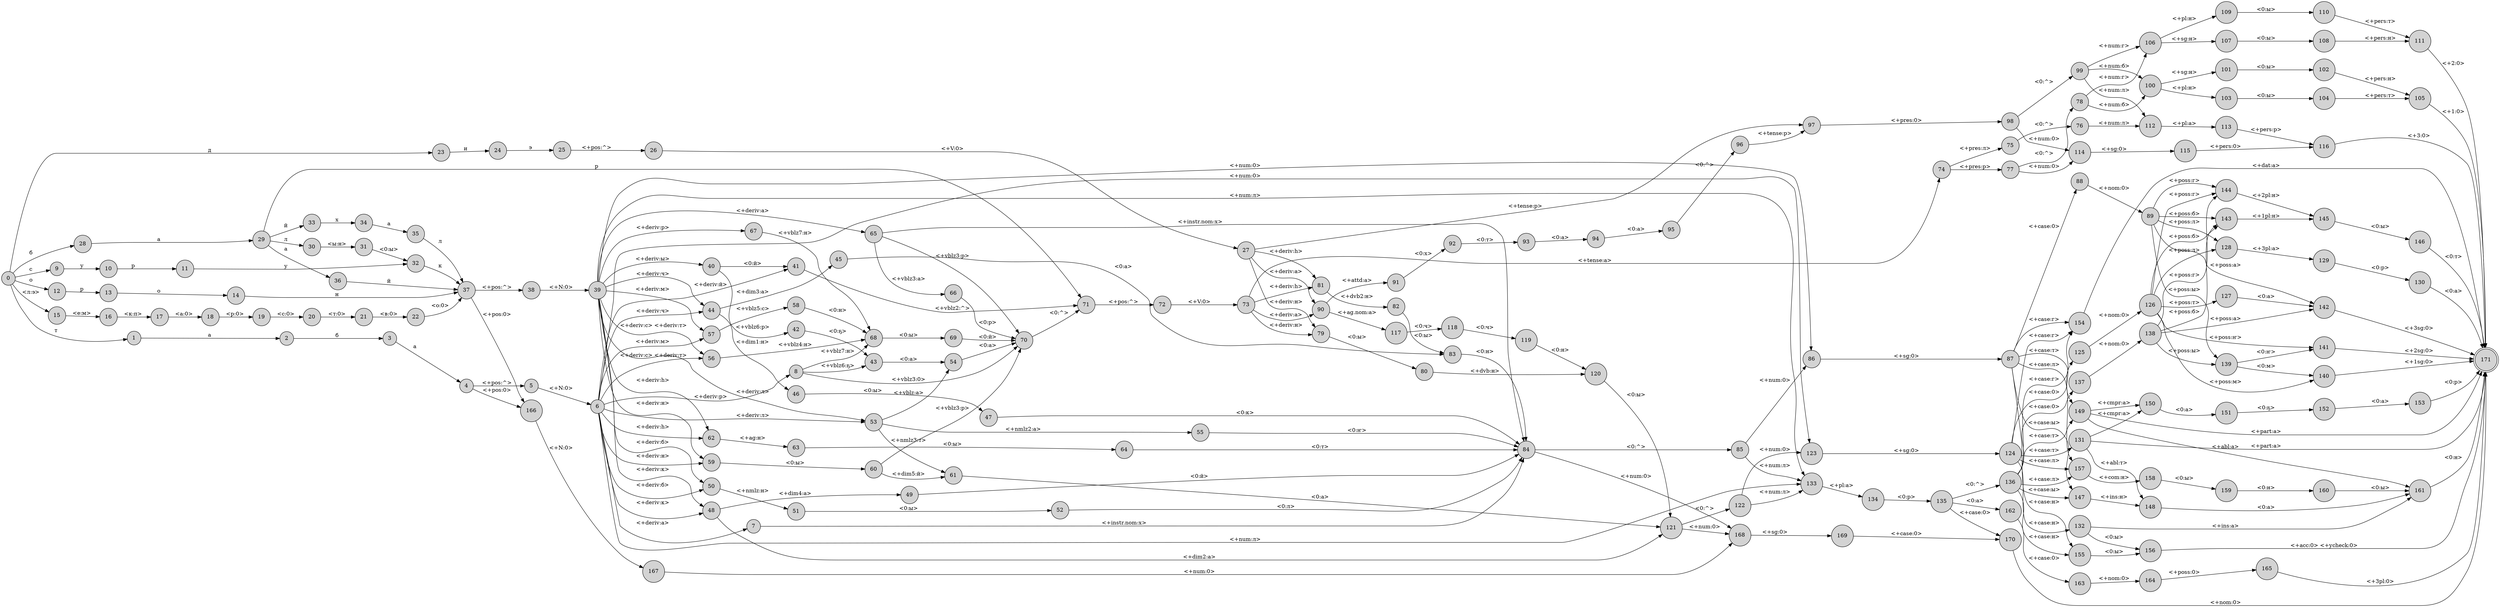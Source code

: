 digraph A {
rankdir = LR;
node [shape=circle,style=filled] 0
node [shape=circle,style=filled] 1
node [shape=circle,style=filled] 2
node [shape=circle,style=filled] 3
node [shape=circle,style=filled] 4
node [shape=circle,style=filled] 5
node [shape=circle,style=filled] 6
node [shape=circle,style=filled] 7
node [shape=circle,style=filled] 8
node [shape=circle,style=filled] 9
node [shape=circle,style=filled] 10
node [shape=circle,style=filled] 11
node [shape=circle,style=filled] 12
node [shape=circle,style=filled] 13
node [shape=circle,style=filled] 14
node [shape=circle,style=filled] 15
node [shape=circle,style=filled] 16
node [shape=circle,style=filled] 17
node [shape=circle,style=filled] 18
node [shape=circle,style=filled] 19
node [shape=circle,style=filled] 20
node [shape=circle,style=filled] 21
node [shape=circle,style=filled] 22
node [shape=circle,style=filled] 23
node [shape=circle,style=filled] 24
node [shape=circle,style=filled] 25
node [shape=circle,style=filled] 26
node [shape=circle,style=filled] 27
node [shape=circle,style=filled] 28
node [shape=circle,style=filled] 29
node [shape=circle,style=filled] 30
node [shape=circle,style=filled] 31
node [shape=circle,style=filled] 32
node [shape=circle,style=filled] 33
node [shape=circle,style=filled] 34
node [shape=circle,style=filled] 35
node [shape=circle,style=filled] 36
node [shape=circle,style=filled] 37
node [shape=circle,style=filled] 38
node [shape=circle,style=filled] 39
node [shape=circle,style=filled] 40
node [shape=circle,style=filled] 41
node [shape=circle,style=filled] 42
node [shape=circle,style=filled] 43
node [shape=circle,style=filled] 44
node [shape=circle,style=filled] 45
node [shape=circle,style=filled] 46
node [shape=circle,style=filled] 47
node [shape=circle,style=filled] 48
node [shape=circle,style=filled] 49
node [shape=circle,style=filled] 50
node [shape=circle,style=filled] 51
node [shape=circle,style=filled] 52
node [shape=circle,style=filled] 53
node [shape=circle,style=filled] 54
node [shape=circle,style=filled] 55
node [shape=circle,style=filled] 56
node [shape=circle,style=filled] 57
node [shape=circle,style=filled] 58
node [shape=circle,style=filled] 59
node [shape=circle,style=filled] 60
node [shape=circle,style=filled] 61
node [shape=circle,style=filled] 62
node [shape=circle,style=filled] 63
node [shape=circle,style=filled] 64
node [shape=circle,style=filled] 65
node [shape=circle,style=filled] 66
node [shape=circle,style=filled] 67
node [shape=circle,style=filled] 68
node [shape=circle,style=filled] 69
node [shape=circle,style=filled] 70
node [shape=circle,style=filled] 71
node [shape=circle,style=filled] 72
node [shape=circle,style=filled] 73
node [shape=circle,style=filled] 74
node [shape=circle,style=filled] 75
node [shape=circle,style=filled] 76
node [shape=circle,style=filled] 77
node [shape=circle,style=filled] 78
node [shape=circle,style=filled] 79
node [shape=circle,style=filled] 80
node [shape=circle,style=filled] 81
node [shape=circle,style=filled] 82
node [shape=circle,style=filled] 83
node [shape=circle,style=filled] 84
node [shape=circle,style=filled] 85
node [shape=circle,style=filled] 86
node [shape=circle,style=filled] 87
node [shape=circle,style=filled] 88
node [shape=circle,style=filled] 89
node [shape=circle,style=filled] 90
node [shape=circle,style=filled] 91
node [shape=circle,style=filled] 92
node [shape=circle,style=filled] 93
node [shape=circle,style=filled] 94
node [shape=circle,style=filled] 95
node [shape=circle,style=filled] 96
node [shape=circle,style=filled] 97
node [shape=circle,style=filled] 98
node [shape=circle,style=filled] 99
node [shape=circle,style=filled] 100
node [shape=circle,style=filled] 101
node [shape=circle,style=filled] 102
node [shape=circle,style=filled] 103
node [shape=circle,style=filled] 104
node [shape=circle,style=filled] 105
node [shape=circle,style=filled] 106
node [shape=circle,style=filled] 107
node [shape=circle,style=filled] 108
node [shape=circle,style=filled] 109
node [shape=circle,style=filled] 110
node [shape=circle,style=filled] 111
node [shape=circle,style=filled] 112
node [shape=circle,style=filled] 113
node [shape=circle,style=filled] 114
node [shape=circle,style=filled] 115
node [shape=circle,style=filled] 116
node [shape=circle,style=filled] 117
node [shape=circle,style=filled] 118
node [shape=circle,style=filled] 119
node [shape=circle,style=filled] 120
node [shape=circle,style=filled] 121
node [shape=circle,style=filled] 122
node [shape=circle,style=filled] 123
node [shape=circle,style=filled] 124
node [shape=circle,style=filled] 125
node [shape=circle,style=filled] 126
node [shape=circle,style=filled] 127
node [shape=circle,style=filled] 128
node [shape=circle,style=filled] 129
node [shape=circle,style=filled] 130
node [shape=circle,style=filled] 131
node [shape=circle,style=filled] 132
node [shape=circle,style=filled] 133
node [shape=circle,style=filled] 134
node [shape=circle,style=filled] 135
node [shape=circle,style=filled] 136
node [shape=circle,style=filled] 137
node [shape=circle,style=filled] 138
node [shape=circle,style=filled] 139
node [shape=circle,style=filled] 140
node [shape=circle,style=filled] 141
node [shape=circle,style=filled] 142
node [shape=circle,style=filled] 143
node [shape=circle,style=filled] 144
node [shape=circle,style=filled] 145
node [shape=circle,style=filled] 146
node [shape=circle,style=filled] 147
node [shape=circle,style=filled] 148
node [shape=circle,style=filled] 149
node [shape=circle,style=filled] 150
node [shape=circle,style=filled] 151
node [shape=circle,style=filled] 152
node [shape=circle,style=filled] 153
node [shape=circle,style=filled] 154
node [shape=circle,style=filled] 155
node [shape=circle,style=filled] 156
node [shape=circle,style=filled] 157
node [shape=circle,style=filled] 158
node [shape=circle,style=filled] 159
node [shape=circle,style=filled] 160
node [shape=circle,style=filled] 161
node [shape=circle,style=filled] 162
node [shape=circle,style=filled] 163
node [shape=circle,style=filled] 164
node [shape=circle,style=filled] 165
node [shape=circle,style=filled] 166
node [shape=circle,style=filled] 167
node [shape=circle,style=filled] 168
node [shape=circle,style=filled] 169
node [shape=circle,style=filled] 170
node [shape=doublecircle,style=filled] 171
0 -> 28 [label="б "];
0 -> 23 [label="д "];
0 -> 15 [label="<л:э> "];
0 -> 12 [label="о "];
0 -> 9 [label="с "];
0 -> 1 [label="т "];
1 -> 2 [label="а "];
2 -> 3 [label="б "];
3 -> 4 [label="а "];
4 -> 166 [label="<+pos:0> "];
4 -> 5 [label="<+pos:^> "];
5 -> 6 [label="<+N:0> "];
6 -> 8 [label="<+deriv:р> "];
6 -> 7 [label="<+deriv:а> "];
6 -> 41 [label="<+deriv:й> "];
6 -> 62 [label="<+deriv:һ> "];
6 -> 59 [label="<+deriv:н> "];
6 -> 57 [label="<+deriv:м> "];
6 -> 56 [label="<+deriv:с> <+deriv:т>\n"];
6 -> 53 [label="<+deriv:л> "];
6 -> 50 [label="<+deriv:б> "];
6 -> 48 [label="<+deriv:к> "];
6 -> 44 [label="<+deriv:ч> "];
6 -> 133 [label="<+num:л> "];
6 -> 123 [label="<+num:0> "];
7 -> 84 [label="<+instr.nom:х>\n"];
8 -> 70 [label="<+vblz3:0> "];
8 -> 43 [label="<+vblz6:ҕ> "];
8 -> 68 [label="<+vblz7:н> "];
9 -> 10 [label="у "];
10 -> 11 [label="р "];
11 -> 32 [label="у "];
12 -> 13 [label="р "];
13 -> 14 [label="о "];
14 -> 37 [label="н "];
15 -> 16 [label="<е:м> "];
16 -> 17 [label="<к:п> "];
17 -> 18 [label="<а:0> "];
18 -> 19 [label="<р:0> "];
19 -> 20 [label="<с:0> "];
20 -> 21 [label="<т:0> "];
21 -> 22 [label="<в:0> "];
22 -> 37 [label="<о:0> "];
23 -> 24 [label="и "];
24 -> 25 [label="э "];
25 -> 26 [label="<+pos:^> "];
26 -> 27 [label="<+V:0> "];
27 -> 90 [label="<+deriv:а> "];
27 -> 81 [label="<+deriv:һ> "];
27 -> 79 [label="<+deriv:н> "];
27 -> 97 [label="<+tense:р> "];
28 -> 29 [label="а "];
29 -> 36 [label="а "];
29 -> 71 [label="р "];
29 -> 33 [label="й "];
29 -> 30 [label="л "];
30 -> 31 [label="<ы:н> "];
31 -> 32 [label="<0:ы> "];
32 -> 37 [label="к "];
33 -> 34 [label="х "];
34 -> 35 [label="а "];
35 -> 37 [label="л "];
36 -> 37 [label="й "];
37 -> 166 [label="<+pos:0> "];
37 -> 38 [label="<+pos:^> "];
38 -> 39 [label="<+N:0> "];
39 -> 67 [label="<+deriv:р> "];
39 -> 65 [label="<+deriv:а> "];
39 -> 62 [label="<+deriv:һ> "];
39 -> 59 [label="<+deriv:н> "];
39 -> 57 [label="<+deriv:м> "];
39 -> 56 [label="<+deriv:с> <+deriv:т>\n"];
39 -> 53 [label="<+deriv:л> "];
39 -> 50 [label="<+deriv:б> "];
39 -> 48 [label="<+deriv:к> "];
39 -> 44 [label="<+deriv:ч> "];
39 -> 133 [label="<+num:л> "];
39 -> 86 [label="<+num:0> "];
39 -> 40 [label="<+deriv:ы> "];
40 -> 42 [label="<+vblz6:р> "];
40 -> 41 [label="<0:й> "];
41 -> 71 [label="<+vblz2:^> "];
42 -> 43 [label="<0:ҕ> "];
43 -> 54 [label="<0:а> "];
44 -> 46 [label="<+dim1:н> "];
44 -> 45 [label="<+dim3:а> "];
45 -> 83 [label="<0:а> "];
46 -> 47 [label="<0:ы> "];
47 -> 84 [label="<0:к> "];
48 -> 121 [label="<+dim2:а> "];
48 -> 49 [label="<+dim4:а> "];
49 -> 84 [label="<0:й> "];
50 -> 51 [label="<+nmlz:н> "];
51 -> 52 [label="<0:ы> "];
52 -> 84 [label="<0:л> "];
53 -> 55 [label="<+nmlz2:а> "];
53 -> 61 [label="<+nmlz3:т> "];
53 -> 54 [label="<+vblz:а> "];
54 -> 70 [label="<0:а> "];
55 -> 84 [label="<0:ҥ> "];
56 -> 68 [label="<+vblz4:н> "];
57 -> 58 [label="<+vblz5:с> "];
58 -> 68 [label="<0:н> "];
59 -> 60 [label="<0:ы> "];
60 -> 61 [label="<+dim5:й> "];
60 -> 70 [label="<+vblz3:р> "];
61 -> 121 [label="<0:а> "];
62 -> 63 [label="<+ag:н> "];
63 -> 64 [label="<0:ы> "];
64 -> 84 [label="<0:т> "];
65 -> 84 [label="<+instr.nom:х>\n"];
65 -> 70 [label="<+vblz3:р> "];
65 -> 66 [label="<+vblz3:а> "];
66 -> 70 [label="<0:р> "];
67 -> 68 [label="<+vblz7:н> "];
68 -> 69 [label="<0:ы> "];
69 -> 70 [label="<0:й> "];
70 -> 71 [label="<0:^> "];
71 -> 72 [label="<+pos:^> "];
72 -> 73 [label="<+V:0> "];
73 -> 90 [label="<+deriv:а> "];
73 -> 81 [label="<+deriv:һ> "];
73 -> 79 [label="<+deriv:н> "];
73 -> 74 [label="<+tense:а> "];
74 -> 77 [label="<+pres:р> "];
74 -> 75 [label="<+pres:л> "];
75 -> 76 [label="<0:^> "];
76 -> 112 [label="<+num:л> "];
77 -> 114 [label="<+num:0> "];
77 -> 78 [label="<0:^> "];
78 -> 106 [label="<+num:г> "];
78 -> 100 [label="<+num:б> "];
79 -> 80 [label="<0:ы> "];
80 -> 120 [label="<+dvb:н> "];
81 -> 82 [label="<+dvb2:н> "];
82 -> 83 [label="<0:ы> "];
83 -> 84 [label="<0:н> "];
84 -> 168 [label="<+num:0> "];
84 -> 85 [label="<0:^> "];
85 -> 133 [label="<+num:л> "];
85 -> 86 [label="<+num:0> "];
86 -> 87 [label="<+sg:0> "];
87 -> 157 [label="<+case:л> "];
87 -> 155 [label="<+case:н> "];
87 -> 154 [label="<+case:г> "];
87 -> 149 [label="<+case:т> "];
87 -> 147 [label="<+case:ы> "];
87 -> 88 [label="<+case:0> "];
88 -> 89 [label="<+nom:0> "];
89 -> 128 [label="<+poss:л> "];
89 -> 144 [label="<+poss:г> "];
89 -> 143 [label="<+poss:б> "];
89 -> 142 [label="<+poss:а> "];
89 -> 139 [label="<+poss:ы> "];
90 -> 117 [label="<+ag.nom:а> "];
90 -> 91 [label="<+attd:а> "];
91 -> 92 [label="<0:х> "];
92 -> 93 [label="<0:т> "];
93 -> 94 [label="<0:а> "];
94 -> 95 [label="<0:а> "];
95 -> 96 [label="<0:^> "];
96 -> 97 [label="<+tense:р> "];
97 -> 98 [label="<+pres:0> "];
98 -> 114 [label="<+num:0> "];
98 -> 99 [label="<0:^> "];
99 -> 112 [label="<+num:л> "];
99 -> 106 [label="<+num:г> "];
99 -> 100 [label="<+num:б> "];
100 -> 103 [label="<+pl:н> "];
100 -> 101 [label="<+sg:н> "];
101 -> 102 [label="<0:ы> "];
102 -> 105 [label="<+pers:н> "];
103 -> 104 [label="<0:ы> "];
104 -> 105 [label="<+pers:т> "];
105 -> 171 [label="<+1:0> "];
106 -> 109 [label="<+pl:н> "];
106 -> 107 [label="<+sg:н> "];
107 -> 108 [label="<0:ы> "];
108 -> 111 [label="<+pers:н> "];
109 -> 110 [label="<0:ы> "];
110 -> 111 [label="<+pers:т> "];
111 -> 171 [label="<+2:0> "];
112 -> 113 [label="<+pl:а> "];
113 -> 116 [label="<+pers:р> "];
114 -> 115 [label="<+sg:0> "];
115 -> 116 [label="<+pers:0> "];
116 -> 171 [label="<+3:0> "];
117 -> 118 [label="<0:ч> "];
118 -> 119 [label="<0:ч> "];
119 -> 120 [label="<0:н> "];
120 -> 121 [label="<0:ы> "];
121 -> 168 [label="<+num:0> "];
121 -> 122 [label="<0:^> "];
122 -> 133 [label="<+num:л> "];
122 -> 123 [label="<+num:0> "];
123 -> 124 [label="<+sg:0> "];
124 -> 157 [label="<+case:л> "];
124 -> 132 [label="<+case:н> "];
124 -> 154 [label="<+case:г> "];
124 -> 131 [label="<+case:т> "];
124 -> 125 [label="<+case:0> "];
125 -> 126 [label="<+nom:0> "];
126 -> 128 [label="<+poss:л> "];
126 -> 144 [label="<+poss:г> "];
126 -> 143 [label="<+poss:б> "];
126 -> 127 [label="<+poss:т> "];
126 -> 141 [label="<+poss:ҥ> "];
126 -> 140 [label="<+poss:м> "];
127 -> 142 [label="<0:а> "];
128 -> 129 [label="<+3pl:а> "];
129 -> 130 [label="<0:р> "];
130 -> 171 [label="<0:а> "];
131 -> 148 [label="<+abl:т> "];
131 -> 150 [label="<+cmpr:а> "];
131 -> 171 [label="<+part:а> "];
132 -> 156 [label="<0:ы> "];
132 -> 161 [label="<+ins:а> "];
133 -> 134 [label="<+pl:а> "];
134 -> 135 [label="<0:р> "];
135 -> 162 [label="<0:а> "];
135 -> 136 [label="<0:^> "];
135 -> 170 [label="<+case:0> "];
136 -> 157 [label="<+case:л> "];
136 -> 155 [label="<+case:н> "];
136 -> 154 [label="<+case:г> "];
136 -> 149 [label="<+case:т> "];
136 -> 147 [label="<+case:ы> "];
136 -> 137 [label="<+case:0> "];
137 -> 138 [label="<+nom:0> "];
138 -> 144 [label="<+poss:г> "];
138 -> 143 [label="<+poss:б> "];
138 -> 142 [label="<+poss:а> "];
138 -> 139 [label="<+poss:ы> "];
139 -> 141 [label="<0:ҥ> "];
139 -> 140 [label="<0:м> "];
140 -> 171 [label="<+1sg:0> "];
141 -> 171 [label="<+2sg:0> "];
142 -> 171 [label="<+3sg:0> "];
143 -> 145 [label="<+1pl:н> "];
144 -> 145 [label="<+2pl:н> "];
145 -> 146 [label="<0:ы> "];
146 -> 171 [label="<0:т> "];
147 -> 148 [label="<+ins:н> "];
148 -> 161 [label="<0:а> "];
149 -> 150 [label="<+cmpr:а> "];
149 -> 171 [label="<+part:а> "];
149 -> 161 [label="<+abl:а> "];
150 -> 151 [label="<0:а> "];
151 -> 152 [label="<0:ҕ> "];
152 -> 153 [label="<0:а> "];
153 -> 171 [label="<0:р> "];
154 -> 171 [label="<+dat:а> "];
155 -> 156 [label="<0:ы> "];
156 -> 171 [label="<+acc:0> <+ycheck:0>\n"];
157 -> 158 [label="<+com:н> "];
158 -> 159 [label="<0:ы> "];
159 -> 160 [label="<0:н> "];
160 -> 161 [label="<0:ы> "];
161 -> 171 [label="<0:н> "];
162 -> 163 [label="<+case:0> "];
163 -> 164 [label="<+nom:0> "];
164 -> 165 [label="<+poss:0> "];
165 -> 171 [label="<+3pl:0> "];
166 -> 167 [label="<+N:0> "];
167 -> 168 [label="<+num:0> "];
168 -> 169 [label="<+sg:0> "];
169 -> 170 [label="<+case:0> "];
170 -> 171 [label="<+nom:0> "];
}
